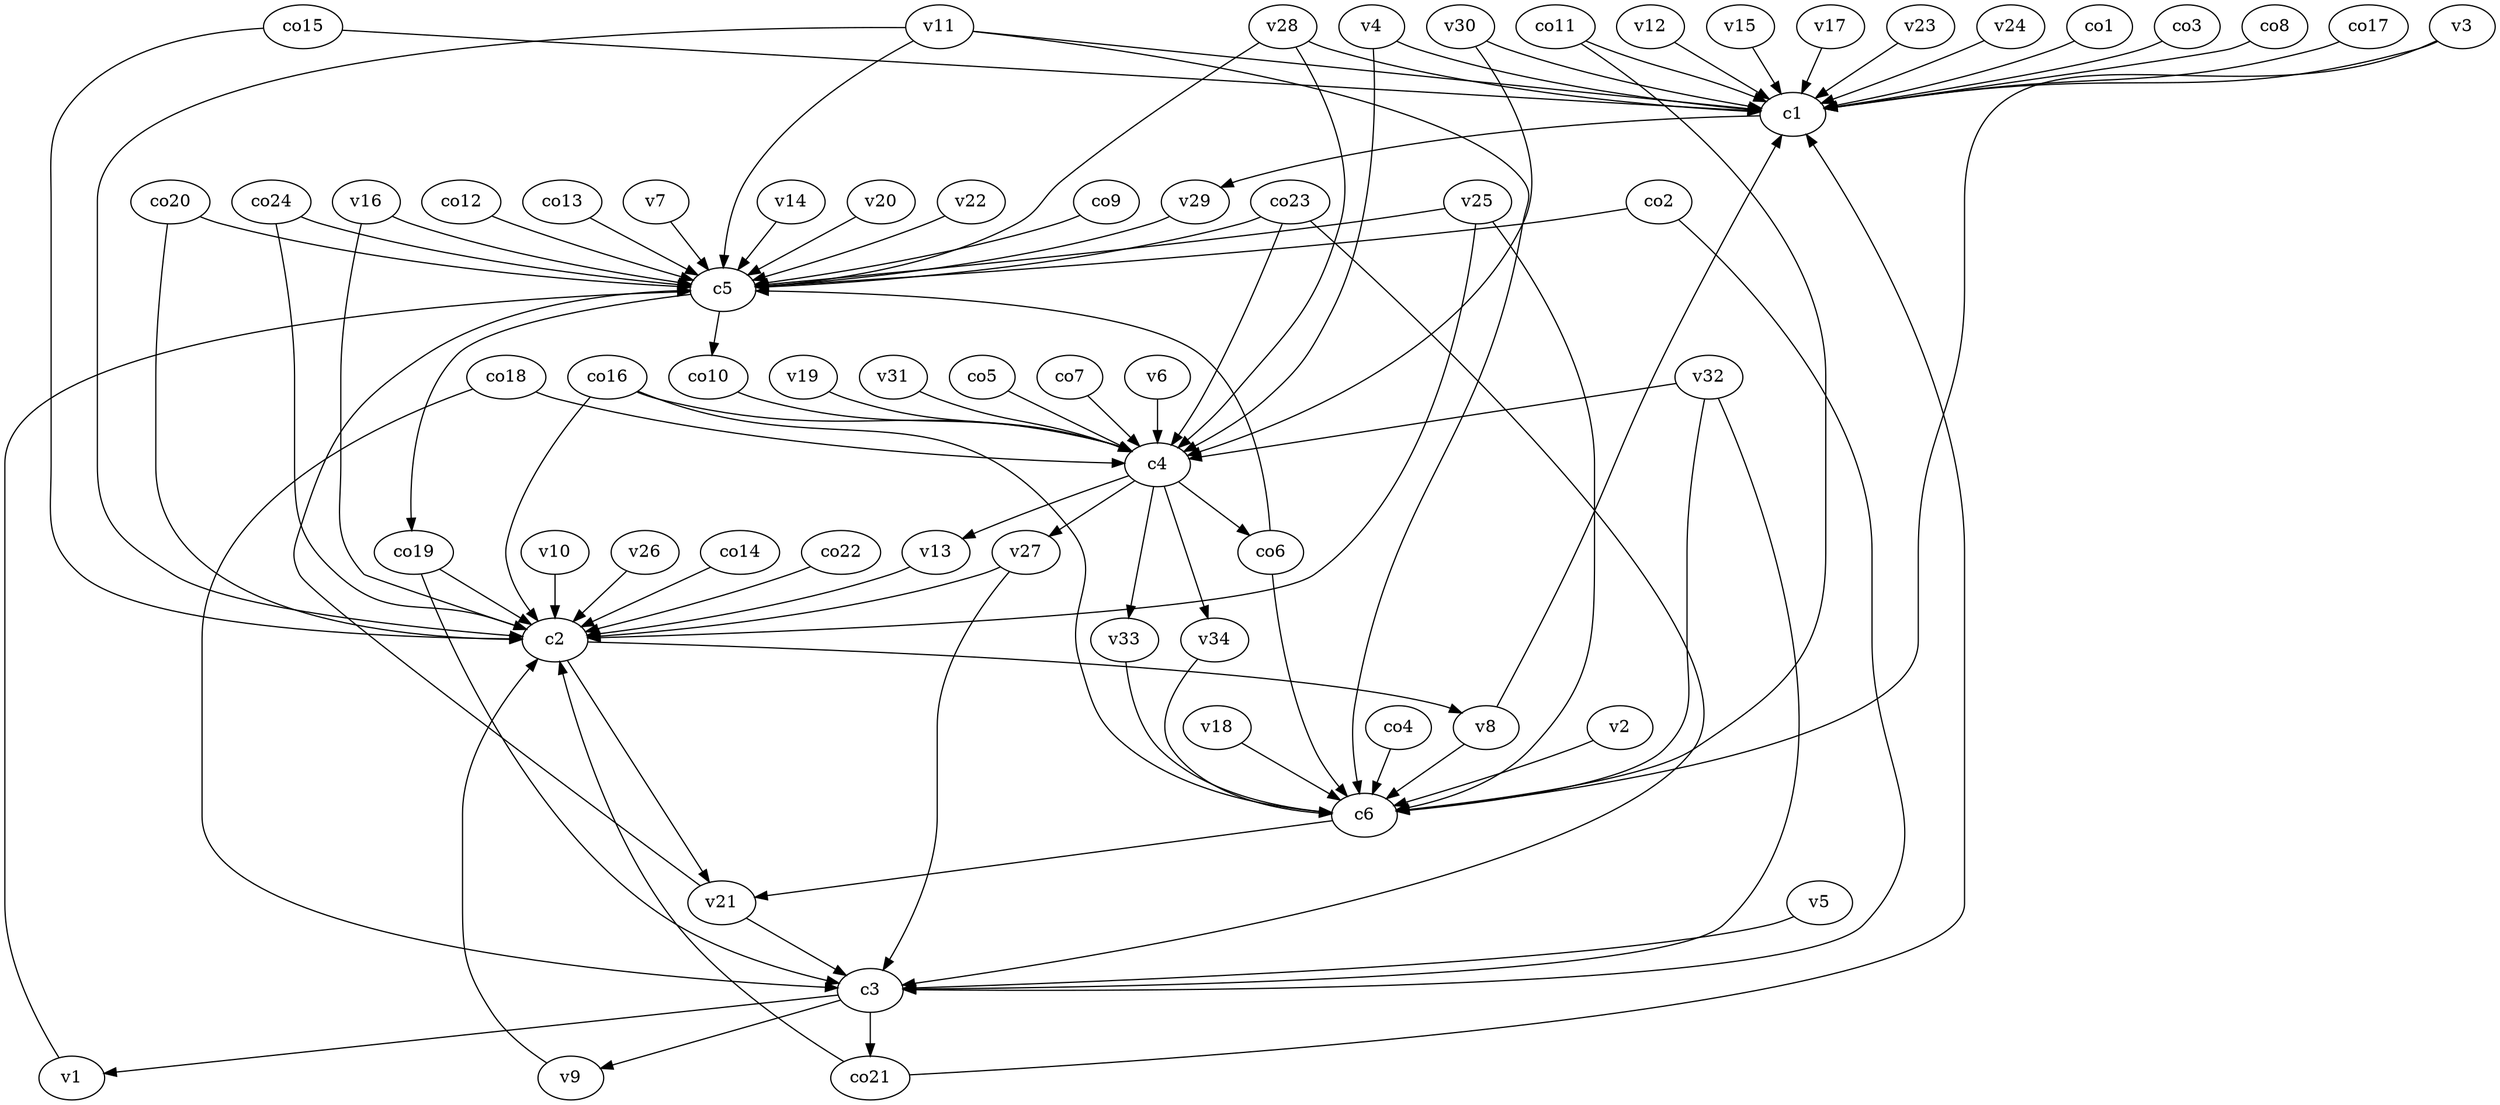 strict digraph  {
c1;
c2;
c3;
c4;
c5;
c6;
v1;
v2;
v3;
v4;
v5;
v6;
v7;
v8;
v9;
v10;
v11;
v12;
v13;
v14;
v15;
v16;
v17;
v18;
v19;
v20;
v21;
v22;
v23;
v24;
v25;
v26;
v27;
v28;
v29;
v30;
v31;
v32;
v33;
v34;
co1;
co2;
co3;
co4;
co5;
co6;
co7;
co8;
co9;
co10;
co11;
co12;
co13;
co14;
co15;
co16;
co17;
co18;
co19;
co20;
co21;
co22;
co23;
co24;
c1 -> v29  [weight=1];
c2 -> v8  [weight=1];
c2 -> v21  [weight=1];
c3 -> v1  [weight=1];
c3 -> co21  [weight=1];
c3 -> v9  [weight=1];
c4 -> v33  [weight=1];
c4 -> v27  [weight=1];
c4 -> v34  [weight=1];
c4 -> v13  [weight=1];
c4 -> co6  [weight=1];
c5 -> co10  [weight=1];
c5 -> co19  [weight=1];
c6 -> v21  [weight=1];
v1 -> c5  [weight=1];
v2 -> c6  [weight=1];
v3 -> c1  [weight=1];
v3 -> c6  [weight=1];
v4 -> c1  [weight=1];
v4 -> c4  [weight=1];
v5 -> c3  [weight=1];
v6 -> c4  [weight=1];
v7 -> c5  [weight=1];
v8 -> c6  [weight=1];
v8 -> c1  [weight=1];
v9 -> c2  [weight=1];
v10 -> c2  [weight=1];
v11 -> c6  [weight=1];
v11 -> c2  [weight=1];
v11 -> c5  [weight=1];
v11 -> c1  [weight=1];
v12 -> c1  [weight=1];
v13 -> c2  [weight=1];
v14 -> c5  [weight=1];
v15 -> c1  [weight=1];
v16 -> c2  [weight=1];
v16 -> c5  [weight=1];
v17 -> c1  [weight=1];
v18 -> c6  [weight=1];
v19 -> c4  [weight=1];
v20 -> c5  [weight=1];
v21 -> c5  [weight=1];
v21 -> c3  [weight=1];
v22 -> c5  [weight=1];
v23 -> c1  [weight=1];
v24 -> c1  [weight=1];
v25 -> c5  [weight=1];
v25 -> c6  [weight=1];
v25 -> c2  [weight=1];
v26 -> c2  [weight=1];
v27 -> c2  [weight=1];
v27 -> c3  [weight=1];
v28 -> c5  [weight=1];
v28 -> c4  [weight=1];
v28 -> c1  [weight=1];
v29 -> c5  [weight=1];
v30 -> c4  [weight=1];
v30 -> c1  [weight=1];
v31 -> c4  [weight=1];
v32 -> c6  [weight=1];
v32 -> c3  [weight=1];
v32 -> c4  [weight=1];
v33 -> c6  [weight=1];
v34 -> c6  [weight=1];
co1 -> c1  [weight=1];
co2 -> c3  [weight=1];
co2 -> c5  [weight=1];
co3 -> c1  [weight=1];
co4 -> c6  [weight=1];
co5 -> c4  [weight=1];
co6 -> c6  [weight=1];
co6 -> c5  [weight=1];
co7 -> c4  [weight=1];
co8 -> c1  [weight=1];
co9 -> c5  [weight=1];
co10 -> c4  [weight=1];
co11 -> c6  [weight=1];
co11 -> c1  [weight=1];
co12 -> c5  [weight=1];
co13 -> c5  [weight=1];
co14 -> c2  [weight=1];
co15 -> c1  [weight=1];
co15 -> c2  [weight=1];
co16 -> c2  [weight=1];
co16 -> c4  [weight=1];
co16 -> c6  [weight=1];
co17 -> c1  [weight=1];
co18 -> c4  [weight=1];
co18 -> c3  [weight=1];
co19 -> c2  [weight=1];
co19 -> c3  [weight=1];
co20 -> c2  [weight=1];
co20 -> c5  [weight=1];
co21 -> c1  [weight=1];
co21 -> c2  [weight=1];
co22 -> c2  [weight=1];
co23 -> c3  [weight=1];
co23 -> c5  [weight=1];
co23 -> c4  [weight=1];
co24 -> c2  [weight=1];
co24 -> c5  [weight=1];
}
